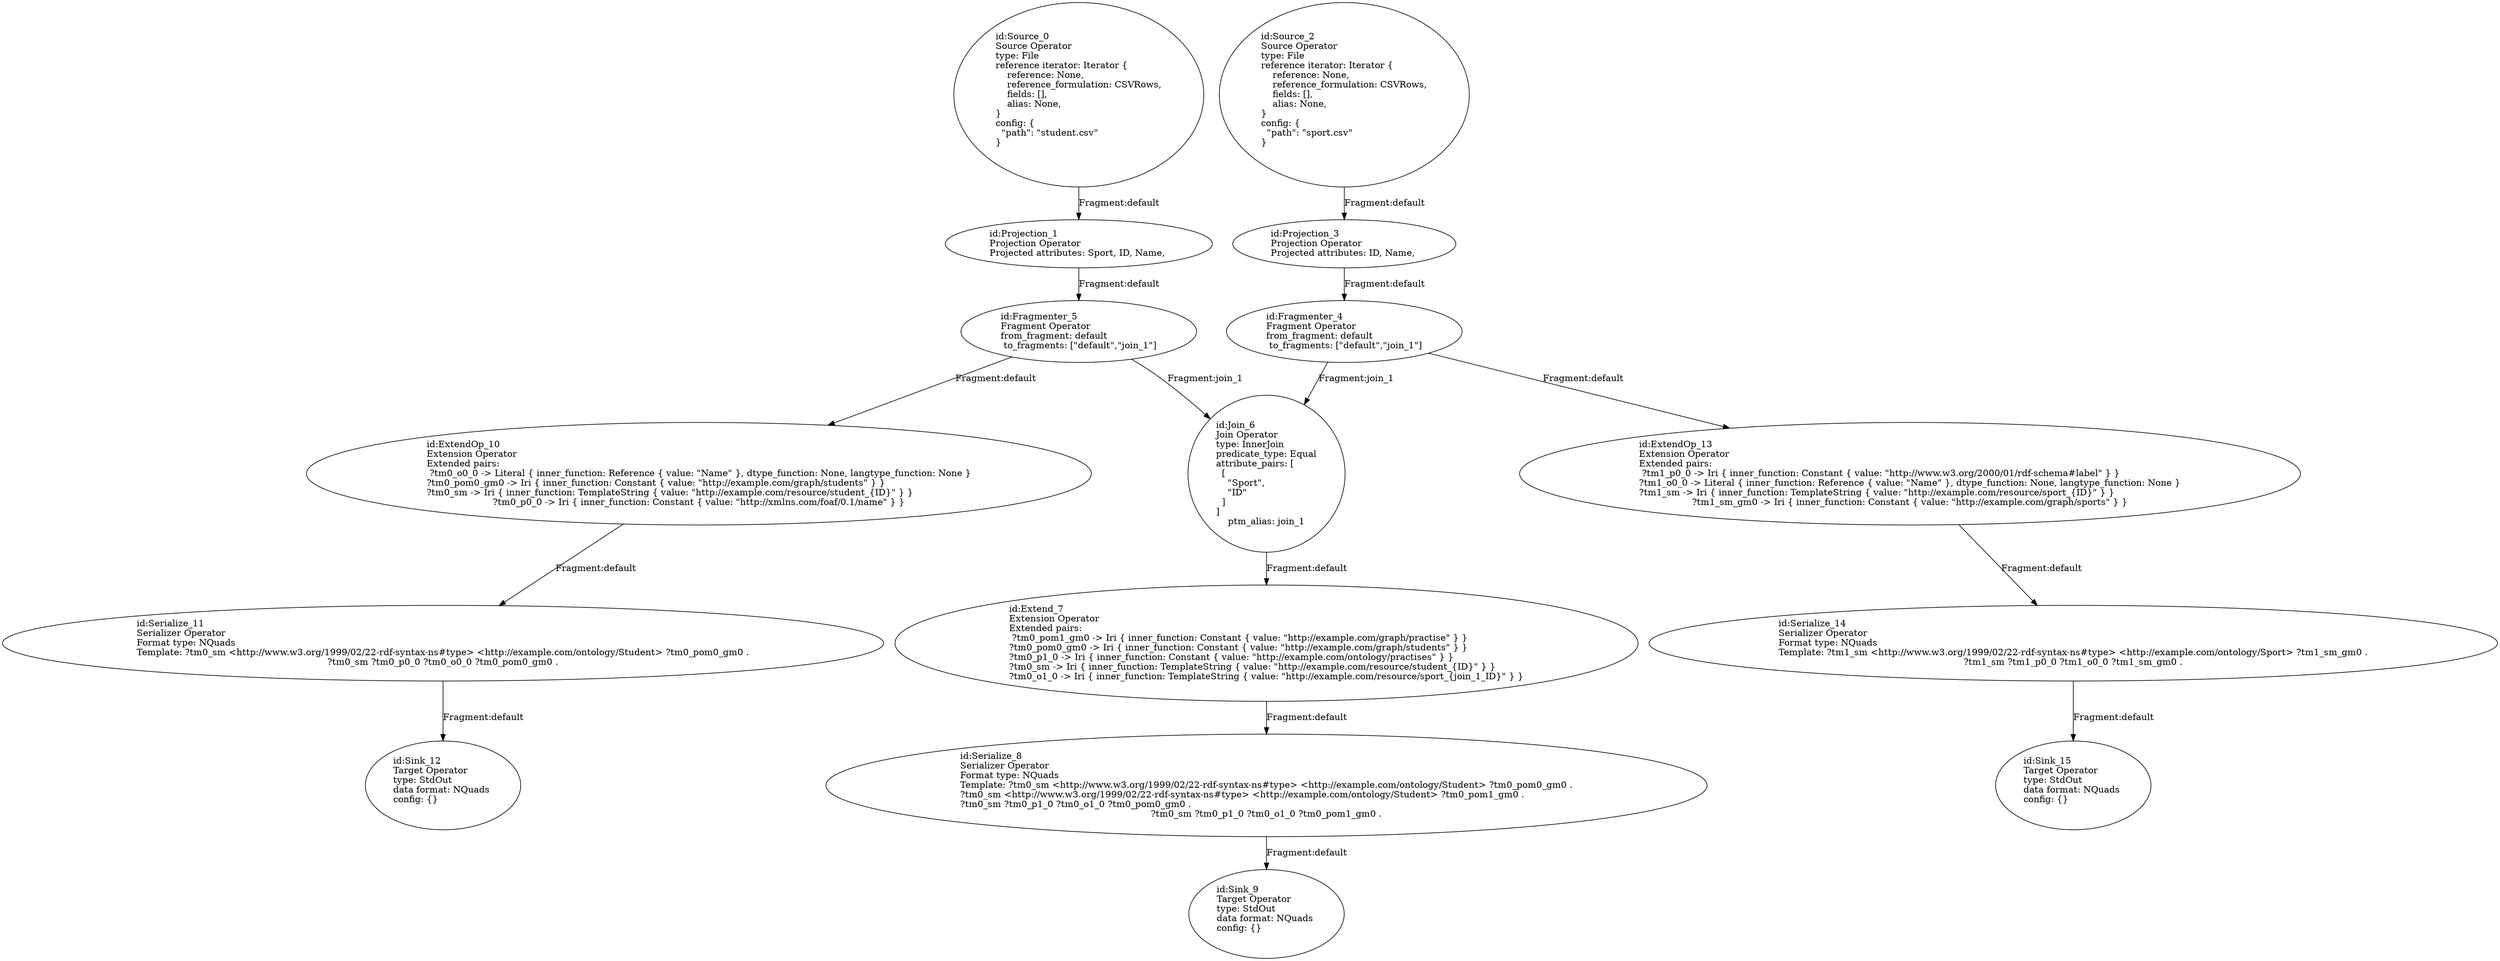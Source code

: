 digraph {
    0 [ label = "id:Source_0 \lSource Operator\ltype: File \lreference iterator: Iterator {\l    reference: None,\l    reference_formulation: CSVRows,\l    fields: [],\l    alias: None,\l} \lconfig: {\l  \"path\": \"student.csv\"\l}\l             " ]
    1 [ label = "id:Projection_1 \lProjection Operator\lProjected attributes: Sport, ID, Name, " ]
    2 [ label = "id:Source_2 \lSource Operator\ltype: File \lreference iterator: Iterator {\l    reference: None,\l    reference_formulation: CSVRows,\l    fields: [],\l    alias: None,\l} \lconfig: {\l  \"path\": \"sport.csv\"\l}\l             " ]
    3 [ label = "id:Projection_3 \lProjection Operator\lProjected attributes: ID, Name, " ]
    4 [ label = "id:Fragmenter_4 \lFragment Operator\lfrom_fragment: default \l to_fragments: [\"default\",\"join_1\"]" ]
    5 [ label = "id:Fragmenter_5 \lFragment Operator\lfrom_fragment: default \l to_fragments: [\"default\",\"join_1\"]" ]
    6 [ label = "id:Join_6 \lJoin Operator\ltype: InnerJoin\lpredicate_type: Equal\lattribute_pairs: [\l  [\l    \"Sport\",\l    \"ID\"\l  ]\l]\lptm_alias: join_1" ]
    7 [ label = "id:Extend_7 \lExtension Operator\lExtended pairs: \l ?tm0_pom1_gm0 -> Iri { inner_function: Constant { value: \"http://example.com/graph/practise\" } }\l?tm0_pom0_gm0 -> Iri { inner_function: Constant { value: \"http://example.com/graph/students\" } }\l?tm0_p1_0 -> Iri { inner_function: Constant { value: \"http://example.com/ontology/practises\" } }\l?tm0_sm -> Iri { inner_function: TemplateString { value: \"http://example.com/resource/student_{ID}\" } }\l?tm0_o1_0 -> Iri { inner_function: TemplateString { value: \"http://example.com/resource/sport_{join_1_ID}\" } }" ]
    8 [ label = "id:Serialize_8 \lSerializer Operator\lFormat type: NQuads\lTemplate: ?tm0_sm <http://www.w3.org/1999/02/22-rdf-syntax-ns#type> <http://example.com/ontology/Student> ?tm0_pom0_gm0 .\l?tm0_sm <http://www.w3.org/1999/02/22-rdf-syntax-ns#type> <http://example.com/ontology/Student> ?tm0_pom1_gm0 .\l?tm0_sm ?tm0_p1_0 ?tm0_o1_0 ?tm0_pom0_gm0 .\l?tm0_sm ?tm0_p1_0 ?tm0_o1_0 ?tm0_pom1_gm0 ." ]
    9 [ label = "id:Sink_9 \lTarget Operator\ltype: StdOut \ldata format: NQuads \lconfig: {}\l             " ]
    10 [ label = "id:ExtendOp_10 \lExtension Operator\lExtended pairs: \l ?tm0_o0_0 -> Literal { inner_function: Reference { value: \"Name\" }, dtype_function: None, langtype_function: None }\l?tm0_pom0_gm0 -> Iri { inner_function: Constant { value: \"http://example.com/graph/students\" } }\l?tm0_sm -> Iri { inner_function: TemplateString { value: \"http://example.com/resource/student_{ID}\" } }\l?tm0_p0_0 -> Iri { inner_function: Constant { value: \"http://xmlns.com/foaf/0.1/name\" } }" ]
    11 [ label = "id:Serialize_11 \lSerializer Operator\lFormat type: NQuads\lTemplate: ?tm0_sm <http://www.w3.org/1999/02/22-rdf-syntax-ns#type> <http://example.com/ontology/Student> ?tm0_pom0_gm0 .\l?tm0_sm ?tm0_p0_0 ?tm0_o0_0 ?tm0_pom0_gm0 ." ]
    12 [ label = "id:Sink_12 \lTarget Operator\ltype: StdOut \ldata format: NQuads \lconfig: {}\l             " ]
    13 [ label = "id:ExtendOp_13 \lExtension Operator\lExtended pairs: \l ?tm1_p0_0 -> Iri { inner_function: Constant { value: \"http://www.w3.org/2000/01/rdf-schema#label\" } }\l?tm1_o0_0 -> Literal { inner_function: Reference { value: \"Name\" }, dtype_function: None, langtype_function: None }\l?tm1_sm -> Iri { inner_function: TemplateString { value: \"http://example.com/resource/sport_{ID}\" } }\l?tm1_sm_gm0 -> Iri { inner_function: Constant { value: \"http://example.com/graph/sports\" } }" ]
    14 [ label = "id:Serialize_14 \lSerializer Operator\lFormat type: NQuads\lTemplate: ?tm1_sm <http://www.w3.org/1999/02/22-rdf-syntax-ns#type> <http://example.com/ontology/Sport> ?tm1_sm_gm0 .\l?tm1_sm ?tm1_p0_0 ?tm1_o0_0 ?tm1_sm_gm0 ." ]
    15 [ label = "id:Sink_15 \lTarget Operator\ltype: StdOut \ldata format: NQuads \lconfig: {}\l             " ]
    0 -> 1 [ label = "Fragment:default" ]
    2 -> 3 [ label = "Fragment:default" ]
    3 -> 4 [ label = "Fragment:default" ]
    1 -> 5 [ label = "Fragment:default" ]
    5 -> 6 [ label = "Fragment:join_1" ]
    4 -> 6 [ label = "Fragment:join_1" ]
    6 -> 7 [ label = "Fragment:default" ]
    7 -> 8 [ label = "Fragment:default" ]
    8 -> 9 [ label = "Fragment:default" ]
    5 -> 10 [ label = "Fragment:default" ]
    10 -> 11 [ label = "Fragment:default" ]
    11 -> 12 [ label = "Fragment:default" ]
    4 -> 13 [ label = "Fragment:default" ]
    13 -> 14 [ label = "Fragment:default" ]
    14 -> 15 [ label = "Fragment:default" ]
}
